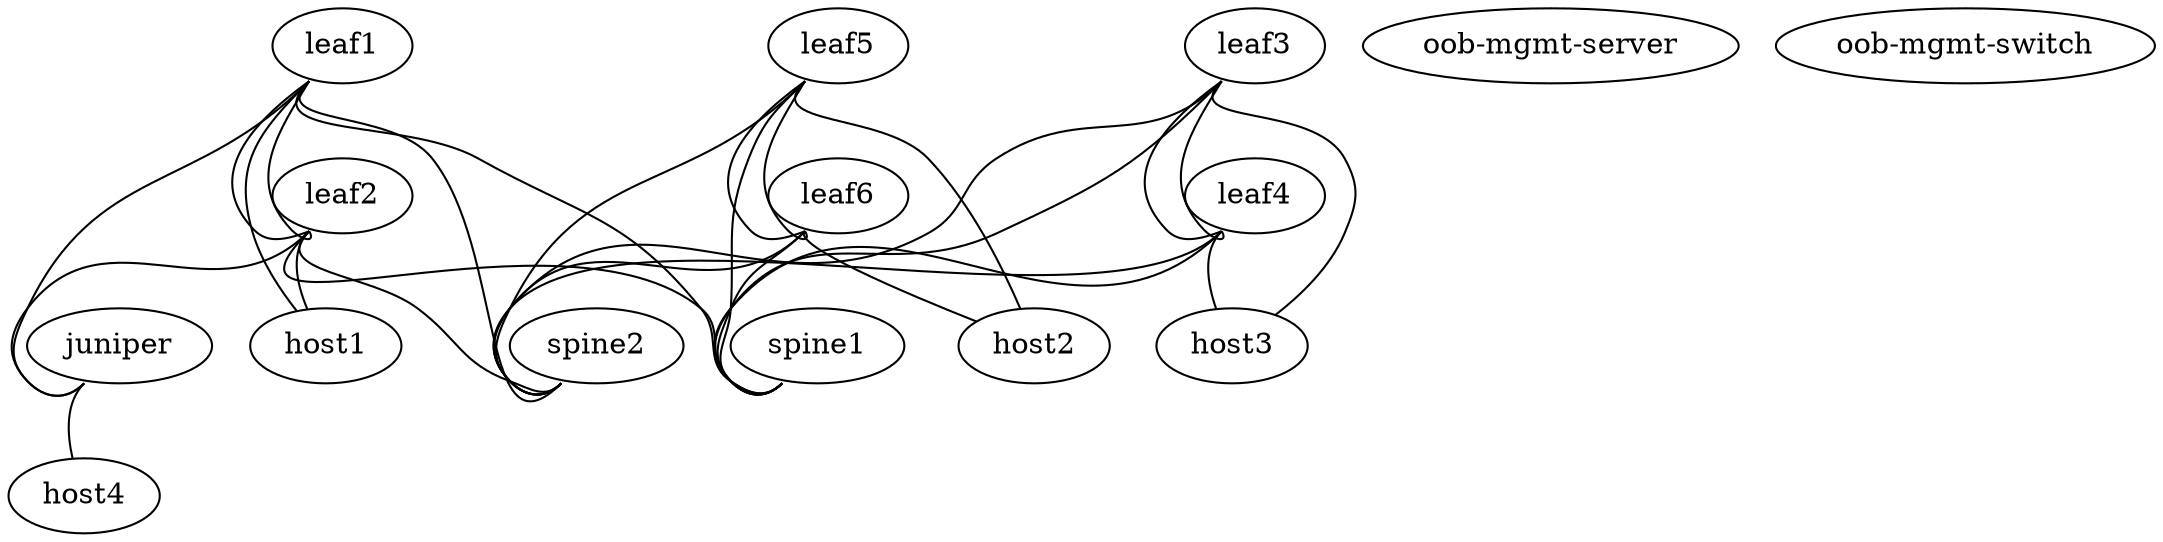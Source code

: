 graph dc1 {
 "leaf1" [function="leaf" os="CumulusCommunity/cumulus-vx" memory="768"  ports=32]
 "leaf2" [function="leaf" os="CumulusCommunity/cumulus-vx" memory="768"  ports=32]
 "leaf3" [function="leaf" os="CumulusCommunity/cumulus-vx" memory="768"  ports=32]
 "leaf4" [function="leaf" os="CumulusCommunity/cumulus-vx" memory="768"  ports=32]
 "leaf5" [function="leaf" os="CumulusCommunity/cumulus-vx" memory="768"  ports=32]
 "leaf6" [function="leaf" os="CumulusCommunity/cumulus-vx" memory="768"  ports=32]
 "spine1" [function="spine" os="CumulusCommunity/cumulus-vx" memory="768"  ports=32]
 "spine2" [function="spine" os="CumulusCommunity/cumulus-vx" memory="768"  ports=32]
 "juniper" [function="tor" os="CumulusCommunity/cumulus-vx" memory="768"  ports=32]
 "oob-mgmt-server" [function="oob-server" ]
 "oob-mgmt-switch" [function="oob-switch" ]
 "host1" [function="host" os="yk0/ubuntu-xenial" memory="512"]
 "host2" [function="host" os="yk0/ubuntu-xenial" memory="512"]
 "host3" [function="host" os="yk0/ubuntu-xenial" memory="512"]
 "host4" [function="host" os="yk0/ubuntu-xenial" memory="512"]
   "leaf1":"swp31" -- "leaf2":"swp31"
   "leaf1":"swp32" -- "leaf2":"swp32"
   "leaf1":"swp21" -- "spine1":"swp1"
   "leaf1":"swp22" -- "spine2":"swp1"
   "leaf2":"swp21" -- "spine1":"swp2"
   "leaf2":"swp22" -- "spine2":"swp2"
   "leaf1":"swp1"  -- "host1":"eth1"
   "leaf2":"swp1"  -- "host1":"eth2"

   "leaf3":"swp31" -- "leaf4":"swp31"
   "leaf3":"swp32" -- "leaf4":"swp32"
   "leaf3":"swp21" -- "spine1":"swp3"
   "leaf3":"swp22" -- "spine2":"swp3"
   "leaf4":"swp21" -- "spine1":"swp4"
   "leaf4":"swp22" -- "spine2":"swp4"
   "leaf3":"swp1"  -- "host3":"eth1"
   "leaf4":"swp1"  -- "host3":"eth2"

   "leaf5":"swp31" -- "leaf6":"swp31"
   "leaf5":"swp32" -- "leaf6":"swp32"
   "leaf5":"swp21" -- "spine1":"swp5"
   "leaf5":"swp22" -- "spine2":"swp5"
   "leaf6":"swp21" -- "spine1":"swp6"
   "leaf6":"swp22" -- "spine2":"swp6"
   "leaf5":"swp1"  -- "host2":"eth1"
   "leaf6":"swp1"  -- "host2":"eth2"

   "leaf1":"swp11" -- "juniper":"swp31"
   "leaf2":"swp11" -- "juniper":"swp32"
   "juniper":"swp1" -- "host4":"eth1"
}
